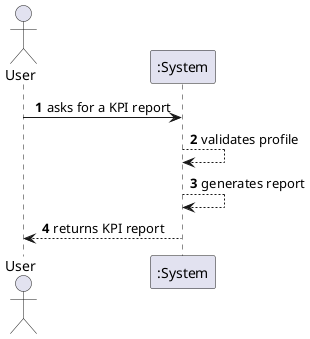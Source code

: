 @startuml
skinparam SequenceMessageAlign center
autonumber
actor “User” as User
participant ":System" as System

User -> System: asks for a KPI report
System --> System: validates profile
System --> System: generates report
User <-- System: returns KPI report

@enduml